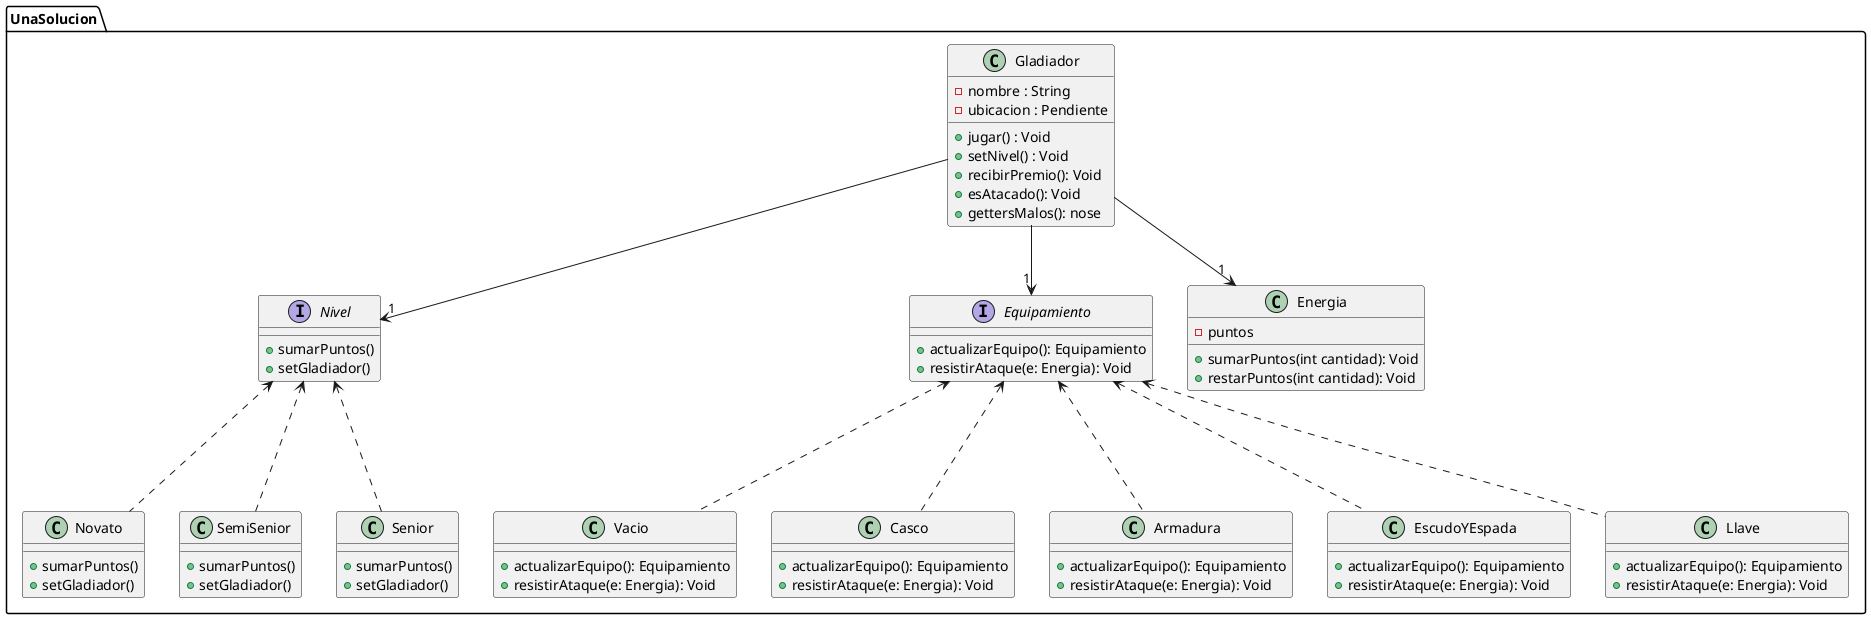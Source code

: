@startuml

' fuente: https://plantuml.com/es/class-diagram

package UnaSolucion {


        Gladiador --> "1" Nivel
        Gladiador --> "1" Equipamiento
        Gladiador --> "1" Energia
        Nivel <--. Novato
        Nivel <--. SemiSenior
        Nivel <--. Senior
        Equipamiento <--. Vacio
        Equipamiento <--. Casco
        Equipamiento <--. Armadura
        Equipamiento <--. EscudoYEspada
        Equipamiento <--. Llave


        class Gladiador {
            - nombre : String
            - ubicacion : Pendiente
            + jugar() : Void
            + setNivel() : Void
            + recibirPremio(): Void
            + esAtacado(): Void
            + gettersMalos(): nose

        }

        interface Nivel {
            + sumarPuntos()
            + setGladiador()

        }

        class Novato {
            + sumarPuntos()
            + setGladiador()
        }

        class SemiSenior {
            + sumarPuntos()
            + setGladiador()
        }

        class Senior {
            + sumarPuntos()
            + setGladiador()
        }

        interface Equipamiento{
            + actualizarEquipo(): Equipamiento
            + resistirAtaque(e: Energia): Void

        }

        class Energia {
            - puntos
            + sumarPuntos(int cantidad): Void
            + restarPuntos(int cantidad): Void
        }

        class Vacio {
        + actualizarEquipo(): Equipamiento
        + resistirAtaque(e: Energia): Void
        }

        class Casco {
            + actualizarEquipo(): Equipamiento
            + resistirAtaque(e: Energia): Void
        }

        class Armadura {
            + actualizarEquipo(): Equipamiento
            + resistirAtaque(e: Energia): Void
        }

        class EscudoYEspada {
            + actualizarEquipo(): Equipamiento
            + resistirAtaque(e: Energia): Void
        }

        class Llave {
            + actualizarEquipo(): Equipamiento
            + resistirAtaque(e: Energia): Void
        }




}

@enduml